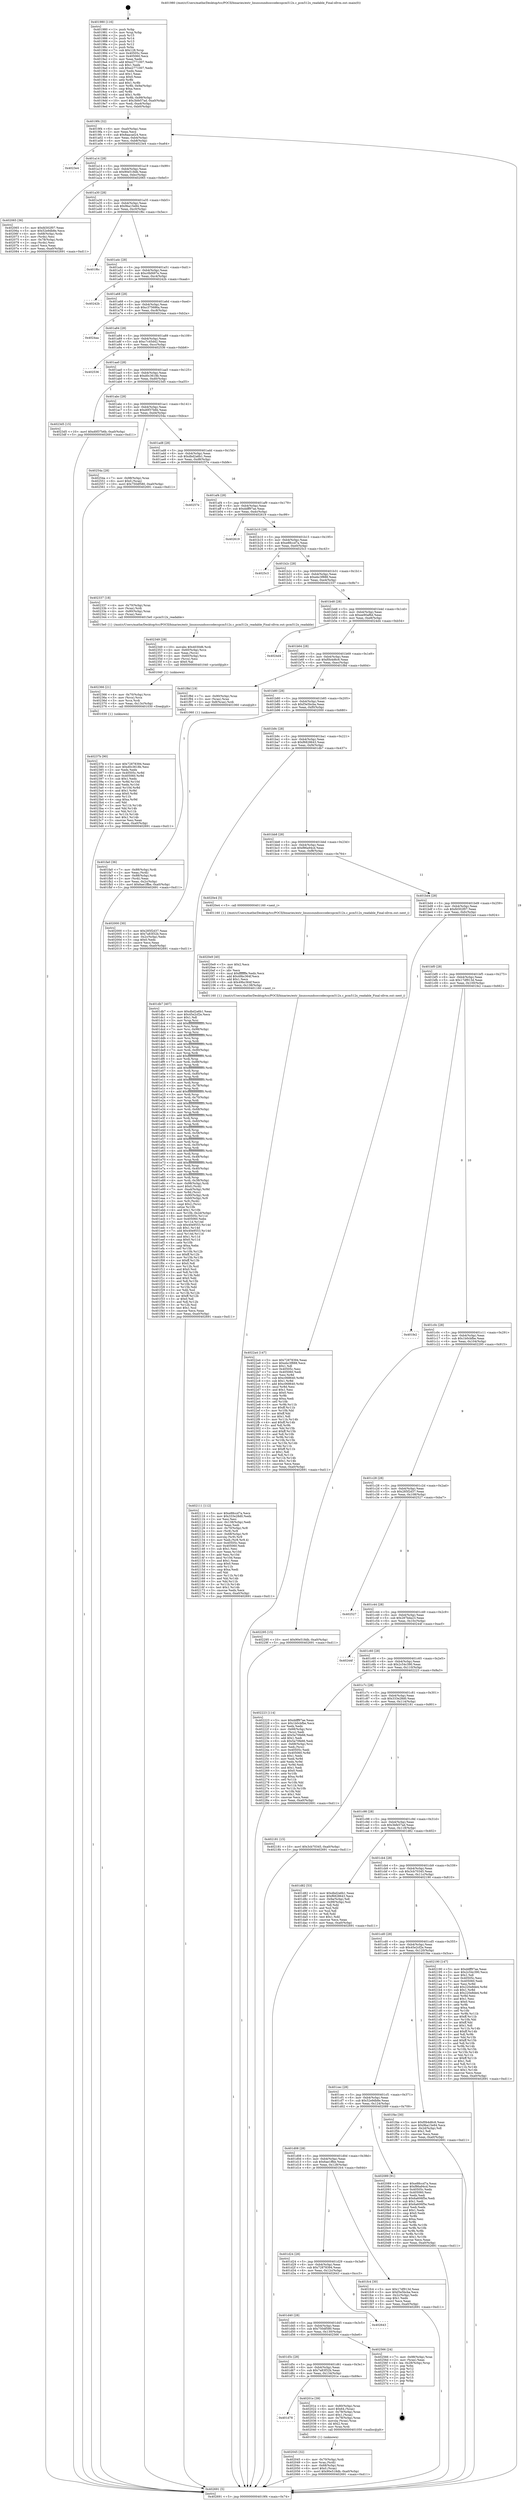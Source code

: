digraph "0x401980" {
  label = "0x401980 (/mnt/c/Users/mathe/Desktop/tcc/POCII/binaries/extr_linuxsoundsoccodecspcm512x.c_pcm512x_readable_Final-ollvm.out::main(0))"
  labelloc = "t"
  node[shape=record]

  Entry [label="",width=0.3,height=0.3,shape=circle,fillcolor=black,style=filled]
  "0x4019f4" [label="{
     0x4019f4 [32]\l
     | [instrs]\l
     &nbsp;&nbsp;0x4019f4 \<+6\>: mov -0xa0(%rbp),%eax\l
     &nbsp;&nbsp;0x4019fa \<+2\>: mov %eax,%ecx\l
     &nbsp;&nbsp;0x4019fc \<+6\>: sub $0x8aacad24,%ecx\l
     &nbsp;&nbsp;0x401a02 \<+6\>: mov %eax,-0xb4(%rbp)\l
     &nbsp;&nbsp;0x401a08 \<+6\>: mov %ecx,-0xb8(%rbp)\l
     &nbsp;&nbsp;0x401a0e \<+6\>: je 00000000004023e4 \<main+0xa64\>\l
  }"]
  "0x4023e4" [label="{
     0x4023e4\l
  }", style=dashed]
  "0x401a14" [label="{
     0x401a14 [28]\l
     | [instrs]\l
     &nbsp;&nbsp;0x401a14 \<+5\>: jmp 0000000000401a19 \<main+0x99\>\l
     &nbsp;&nbsp;0x401a19 \<+6\>: mov -0xb4(%rbp),%eax\l
     &nbsp;&nbsp;0x401a1f \<+5\>: sub $0x90e518db,%eax\l
     &nbsp;&nbsp;0x401a24 \<+6\>: mov %eax,-0xbc(%rbp)\l
     &nbsp;&nbsp;0x401a2a \<+6\>: je 0000000000402065 \<main+0x6e5\>\l
  }"]
  Exit [label="",width=0.3,height=0.3,shape=circle,fillcolor=black,style=filled,peripheries=2]
  "0x402065" [label="{
     0x402065 [36]\l
     | [instrs]\l
     &nbsp;&nbsp;0x402065 \<+5\>: mov $0xfd302f07,%eax\l
     &nbsp;&nbsp;0x40206a \<+5\>: mov $0x52e9db8e,%ecx\l
     &nbsp;&nbsp;0x40206f \<+4\>: mov -0x68(%rbp),%rdx\l
     &nbsp;&nbsp;0x402073 \<+2\>: mov (%rdx),%esi\l
     &nbsp;&nbsp;0x402075 \<+4\>: mov -0x78(%rbp),%rdx\l
     &nbsp;&nbsp;0x402079 \<+2\>: cmp (%rdx),%esi\l
     &nbsp;&nbsp;0x40207b \<+3\>: cmovl %ecx,%eax\l
     &nbsp;&nbsp;0x40207e \<+6\>: mov %eax,-0xa0(%rbp)\l
     &nbsp;&nbsp;0x402084 \<+5\>: jmp 0000000000402691 \<main+0xd11\>\l
  }"]
  "0x401a30" [label="{
     0x401a30 [28]\l
     | [instrs]\l
     &nbsp;&nbsp;0x401a30 \<+5\>: jmp 0000000000401a35 \<main+0xb5\>\l
     &nbsp;&nbsp;0x401a35 \<+6\>: mov -0xb4(%rbp),%eax\l
     &nbsp;&nbsp;0x401a3b \<+5\>: sub $0x9ba15e84,%eax\l
     &nbsp;&nbsp;0x401a40 \<+6\>: mov %eax,-0xc0(%rbp)\l
     &nbsp;&nbsp;0x401a46 \<+6\>: je 0000000000401f6c \<main+0x5ec\>\l
  }"]
  "0x40237b" [label="{
     0x40237b [90]\l
     | [instrs]\l
     &nbsp;&nbsp;0x40237b \<+5\>: mov $0x72878394,%eax\l
     &nbsp;&nbsp;0x402380 \<+5\>: mov $0xd0c3618b,%esi\l
     &nbsp;&nbsp;0x402385 \<+2\>: xor %edx,%edx\l
     &nbsp;&nbsp;0x402387 \<+8\>: mov 0x40505c,%r8d\l
     &nbsp;&nbsp;0x40238f \<+8\>: mov 0x405060,%r9d\l
     &nbsp;&nbsp;0x402397 \<+3\>: sub $0x1,%edx\l
     &nbsp;&nbsp;0x40239a \<+3\>: mov %r8d,%r10d\l
     &nbsp;&nbsp;0x40239d \<+3\>: add %edx,%r10d\l
     &nbsp;&nbsp;0x4023a0 \<+4\>: imul %r10d,%r8d\l
     &nbsp;&nbsp;0x4023a4 \<+4\>: and $0x1,%r8d\l
     &nbsp;&nbsp;0x4023a8 \<+4\>: cmp $0x0,%r8d\l
     &nbsp;&nbsp;0x4023ac \<+4\>: sete %r11b\l
     &nbsp;&nbsp;0x4023b0 \<+4\>: cmp $0xa,%r9d\l
     &nbsp;&nbsp;0x4023b4 \<+3\>: setl %bl\l
     &nbsp;&nbsp;0x4023b7 \<+3\>: mov %r11b,%r14b\l
     &nbsp;&nbsp;0x4023ba \<+3\>: and %bl,%r14b\l
     &nbsp;&nbsp;0x4023bd \<+3\>: xor %bl,%r11b\l
     &nbsp;&nbsp;0x4023c0 \<+3\>: or %r11b,%r14b\l
     &nbsp;&nbsp;0x4023c3 \<+4\>: test $0x1,%r14b\l
     &nbsp;&nbsp;0x4023c7 \<+3\>: cmovne %esi,%eax\l
     &nbsp;&nbsp;0x4023ca \<+6\>: mov %eax,-0xa0(%rbp)\l
     &nbsp;&nbsp;0x4023d0 \<+5\>: jmp 0000000000402691 \<main+0xd11\>\l
  }"]
  "0x401f6c" [label="{
     0x401f6c\l
  }", style=dashed]
  "0x401a4c" [label="{
     0x401a4c [28]\l
     | [instrs]\l
     &nbsp;&nbsp;0x401a4c \<+5\>: jmp 0000000000401a51 \<main+0xd1\>\l
     &nbsp;&nbsp;0x401a51 \<+6\>: mov -0xb4(%rbp),%eax\l
     &nbsp;&nbsp;0x401a57 \<+5\>: sub $0xc0bf497e,%eax\l
     &nbsp;&nbsp;0x401a5c \<+6\>: mov %eax,-0xc4(%rbp)\l
     &nbsp;&nbsp;0x401a62 \<+6\>: je 000000000040242b \<main+0xaab\>\l
  }"]
  "0x402366" [label="{
     0x402366 [21]\l
     | [instrs]\l
     &nbsp;&nbsp;0x402366 \<+4\>: mov -0x70(%rbp),%rcx\l
     &nbsp;&nbsp;0x40236a \<+3\>: mov (%rcx),%rcx\l
     &nbsp;&nbsp;0x40236d \<+3\>: mov %rcx,%rdi\l
     &nbsp;&nbsp;0x402370 \<+6\>: mov %eax,-0x13c(%rbp)\l
     &nbsp;&nbsp;0x402376 \<+5\>: call 0000000000401030 \<free@plt\>\l
     | [calls]\l
     &nbsp;&nbsp;0x401030 \{1\} (unknown)\l
  }"]
  "0x40242b" [label="{
     0x40242b\l
  }", style=dashed]
  "0x401a68" [label="{
     0x401a68 [28]\l
     | [instrs]\l
     &nbsp;&nbsp;0x401a68 \<+5\>: jmp 0000000000401a6d \<main+0xed\>\l
     &nbsp;&nbsp;0x401a6d \<+6\>: mov -0xb4(%rbp),%eax\l
     &nbsp;&nbsp;0x401a73 \<+5\>: sub $0xc375686a,%eax\l
     &nbsp;&nbsp;0x401a78 \<+6\>: mov %eax,-0xc8(%rbp)\l
     &nbsp;&nbsp;0x401a7e \<+6\>: je 00000000004024aa \<main+0xb2a\>\l
  }"]
  "0x402349" [label="{
     0x402349 [29]\l
     | [instrs]\l
     &nbsp;&nbsp;0x402349 \<+10\>: movabs $0x4030d6,%rdi\l
     &nbsp;&nbsp;0x402353 \<+4\>: mov -0x60(%rbp),%rcx\l
     &nbsp;&nbsp;0x402357 \<+2\>: mov %eax,(%rcx)\l
     &nbsp;&nbsp;0x402359 \<+4\>: mov -0x60(%rbp),%rcx\l
     &nbsp;&nbsp;0x40235d \<+2\>: mov (%rcx),%esi\l
     &nbsp;&nbsp;0x40235f \<+2\>: mov $0x0,%al\l
     &nbsp;&nbsp;0x402361 \<+5\>: call 0000000000401040 \<printf@plt\>\l
     | [calls]\l
     &nbsp;&nbsp;0x401040 \{1\} (unknown)\l
  }"]
  "0x4024aa" [label="{
     0x4024aa\l
  }", style=dashed]
  "0x401a84" [label="{
     0x401a84 [28]\l
     | [instrs]\l
     &nbsp;&nbsp;0x401a84 \<+5\>: jmp 0000000000401a89 \<main+0x109\>\l
     &nbsp;&nbsp;0x401a89 \<+6\>: mov -0xb4(%rbp),%eax\l
     &nbsp;&nbsp;0x401a8f \<+5\>: sub $0xc7c45d42,%eax\l
     &nbsp;&nbsp;0x401a94 \<+6\>: mov %eax,-0xcc(%rbp)\l
     &nbsp;&nbsp;0x401a9a \<+6\>: je 0000000000402536 \<main+0xbb6\>\l
  }"]
  "0x402111" [label="{
     0x402111 [112]\l
     | [instrs]\l
     &nbsp;&nbsp;0x402111 \<+5\>: mov $0xe88ccd7a,%ecx\l
     &nbsp;&nbsp;0x402116 \<+5\>: mov $0x333e28d0,%edx\l
     &nbsp;&nbsp;0x40211b \<+2\>: xor %esi,%esi\l
     &nbsp;&nbsp;0x40211d \<+6\>: mov -0x138(%rbp),%edi\l
     &nbsp;&nbsp;0x402123 \<+3\>: imul %eax,%edi\l
     &nbsp;&nbsp;0x402126 \<+4\>: mov -0x70(%rbp),%r8\l
     &nbsp;&nbsp;0x40212a \<+3\>: mov (%r8),%r8\l
     &nbsp;&nbsp;0x40212d \<+4\>: mov -0x68(%rbp),%r9\l
     &nbsp;&nbsp;0x402131 \<+3\>: movslq (%r9),%r9\l
     &nbsp;&nbsp;0x402134 \<+4\>: mov %edi,(%r8,%r9,4)\l
     &nbsp;&nbsp;0x402138 \<+7\>: mov 0x40505c,%eax\l
     &nbsp;&nbsp;0x40213f \<+7\>: mov 0x405060,%edi\l
     &nbsp;&nbsp;0x402146 \<+3\>: sub $0x1,%esi\l
     &nbsp;&nbsp;0x402149 \<+3\>: mov %eax,%r10d\l
     &nbsp;&nbsp;0x40214c \<+3\>: add %esi,%r10d\l
     &nbsp;&nbsp;0x40214f \<+4\>: imul %r10d,%eax\l
     &nbsp;&nbsp;0x402153 \<+3\>: and $0x1,%eax\l
     &nbsp;&nbsp;0x402156 \<+3\>: cmp $0x0,%eax\l
     &nbsp;&nbsp;0x402159 \<+4\>: sete %r11b\l
     &nbsp;&nbsp;0x40215d \<+3\>: cmp $0xa,%edi\l
     &nbsp;&nbsp;0x402160 \<+3\>: setl %bl\l
     &nbsp;&nbsp;0x402163 \<+3\>: mov %r11b,%r14b\l
     &nbsp;&nbsp;0x402166 \<+3\>: and %bl,%r14b\l
     &nbsp;&nbsp;0x402169 \<+3\>: xor %bl,%r11b\l
     &nbsp;&nbsp;0x40216c \<+3\>: or %r11b,%r14b\l
     &nbsp;&nbsp;0x40216f \<+4\>: test $0x1,%r14b\l
     &nbsp;&nbsp;0x402173 \<+3\>: cmovne %edx,%ecx\l
     &nbsp;&nbsp;0x402176 \<+6\>: mov %ecx,-0xa0(%rbp)\l
     &nbsp;&nbsp;0x40217c \<+5\>: jmp 0000000000402691 \<main+0xd11\>\l
  }"]
  "0x402536" [label="{
     0x402536\l
  }", style=dashed]
  "0x401aa0" [label="{
     0x401aa0 [28]\l
     | [instrs]\l
     &nbsp;&nbsp;0x401aa0 \<+5\>: jmp 0000000000401aa5 \<main+0x125\>\l
     &nbsp;&nbsp;0x401aa5 \<+6\>: mov -0xb4(%rbp),%eax\l
     &nbsp;&nbsp;0x401aab \<+5\>: sub $0xd0c3618b,%eax\l
     &nbsp;&nbsp;0x401ab0 \<+6\>: mov %eax,-0xd0(%rbp)\l
     &nbsp;&nbsp;0x401ab6 \<+6\>: je 00000000004023d5 \<main+0xa55\>\l
  }"]
  "0x4020e9" [label="{
     0x4020e9 [40]\l
     | [instrs]\l
     &nbsp;&nbsp;0x4020e9 \<+5\>: mov $0x2,%ecx\l
     &nbsp;&nbsp;0x4020ee \<+1\>: cltd\l
     &nbsp;&nbsp;0x4020ef \<+2\>: idiv %ecx\l
     &nbsp;&nbsp;0x4020f1 \<+6\>: imul $0xfffffffe,%edx,%ecx\l
     &nbsp;&nbsp;0x4020f7 \<+6\>: add $0x49bc364f,%ecx\l
     &nbsp;&nbsp;0x4020fd \<+3\>: add $0x1,%ecx\l
     &nbsp;&nbsp;0x402100 \<+6\>: sub $0x49bc364f,%ecx\l
     &nbsp;&nbsp;0x402106 \<+6\>: mov %ecx,-0x138(%rbp)\l
     &nbsp;&nbsp;0x40210c \<+5\>: call 0000000000401160 \<next_i\>\l
     | [calls]\l
     &nbsp;&nbsp;0x401160 \{1\} (/mnt/c/Users/mathe/Desktop/tcc/POCII/binaries/extr_linuxsoundsoccodecspcm512x.c_pcm512x_readable_Final-ollvm.out::next_i)\l
  }"]
  "0x4023d5" [label="{
     0x4023d5 [15]\l
     | [instrs]\l
     &nbsp;&nbsp;0x4023d5 \<+10\>: movl $0xd0f37b6b,-0xa0(%rbp)\l
     &nbsp;&nbsp;0x4023df \<+5\>: jmp 0000000000402691 \<main+0xd11\>\l
  }"]
  "0x401abc" [label="{
     0x401abc [28]\l
     | [instrs]\l
     &nbsp;&nbsp;0x401abc \<+5\>: jmp 0000000000401ac1 \<main+0x141\>\l
     &nbsp;&nbsp;0x401ac1 \<+6\>: mov -0xb4(%rbp),%eax\l
     &nbsp;&nbsp;0x401ac7 \<+5\>: sub $0xd0f37b6b,%eax\l
     &nbsp;&nbsp;0x401acc \<+6\>: mov %eax,-0xd4(%rbp)\l
     &nbsp;&nbsp;0x401ad2 \<+6\>: je 000000000040254a \<main+0xbca\>\l
  }"]
  "0x402045" [label="{
     0x402045 [32]\l
     | [instrs]\l
     &nbsp;&nbsp;0x402045 \<+4\>: mov -0x70(%rbp),%rdi\l
     &nbsp;&nbsp;0x402049 \<+3\>: mov %rax,(%rdi)\l
     &nbsp;&nbsp;0x40204c \<+4\>: mov -0x68(%rbp),%rax\l
     &nbsp;&nbsp;0x402050 \<+6\>: movl $0x0,(%rax)\l
     &nbsp;&nbsp;0x402056 \<+10\>: movl $0x90e518db,-0xa0(%rbp)\l
     &nbsp;&nbsp;0x402060 \<+5\>: jmp 0000000000402691 \<main+0xd11\>\l
  }"]
  "0x40254a" [label="{
     0x40254a [28]\l
     | [instrs]\l
     &nbsp;&nbsp;0x40254a \<+7\>: mov -0x98(%rbp),%rax\l
     &nbsp;&nbsp;0x402551 \<+6\>: movl $0x0,(%rax)\l
     &nbsp;&nbsp;0x402557 \<+10\>: movl $0x750df580,-0xa0(%rbp)\l
     &nbsp;&nbsp;0x402561 \<+5\>: jmp 0000000000402691 \<main+0xd11\>\l
  }"]
  "0x401ad8" [label="{
     0x401ad8 [28]\l
     | [instrs]\l
     &nbsp;&nbsp;0x401ad8 \<+5\>: jmp 0000000000401add \<main+0x15d\>\l
     &nbsp;&nbsp;0x401add \<+6\>: mov -0xb4(%rbp),%eax\l
     &nbsp;&nbsp;0x401ae3 \<+5\>: sub $0xdbd2a6b1,%eax\l
     &nbsp;&nbsp;0x401ae8 \<+6\>: mov %eax,-0xd8(%rbp)\l
     &nbsp;&nbsp;0x401aee \<+6\>: je 000000000040257e \<main+0xbfe\>\l
  }"]
  "0x401d78" [label="{
     0x401d78\l
  }", style=dashed]
  "0x40257e" [label="{
     0x40257e\l
  }", style=dashed]
  "0x401af4" [label="{
     0x401af4 [28]\l
     | [instrs]\l
     &nbsp;&nbsp;0x401af4 \<+5\>: jmp 0000000000401af9 \<main+0x179\>\l
     &nbsp;&nbsp;0x401af9 \<+6\>: mov -0xb4(%rbp),%eax\l
     &nbsp;&nbsp;0x401aff \<+5\>: sub $0xddff97ae,%eax\l
     &nbsp;&nbsp;0x401b04 \<+6\>: mov %eax,-0xdc(%rbp)\l
     &nbsp;&nbsp;0x401b0a \<+6\>: je 0000000000402619 \<main+0xc99\>\l
  }"]
  "0x40201e" [label="{
     0x40201e [39]\l
     | [instrs]\l
     &nbsp;&nbsp;0x40201e \<+4\>: mov -0x80(%rbp),%rax\l
     &nbsp;&nbsp;0x402022 \<+6\>: movl $0x64,(%rax)\l
     &nbsp;&nbsp;0x402028 \<+4\>: mov -0x78(%rbp),%rax\l
     &nbsp;&nbsp;0x40202c \<+6\>: movl $0x1,(%rax)\l
     &nbsp;&nbsp;0x402032 \<+4\>: mov -0x78(%rbp),%rax\l
     &nbsp;&nbsp;0x402036 \<+3\>: movslq (%rax),%rax\l
     &nbsp;&nbsp;0x402039 \<+4\>: shl $0x2,%rax\l
     &nbsp;&nbsp;0x40203d \<+3\>: mov %rax,%rdi\l
     &nbsp;&nbsp;0x402040 \<+5\>: call 0000000000401050 \<malloc@plt\>\l
     | [calls]\l
     &nbsp;&nbsp;0x401050 \{1\} (unknown)\l
  }"]
  "0x402619" [label="{
     0x402619\l
  }", style=dashed]
  "0x401b10" [label="{
     0x401b10 [28]\l
     | [instrs]\l
     &nbsp;&nbsp;0x401b10 \<+5\>: jmp 0000000000401b15 \<main+0x195\>\l
     &nbsp;&nbsp;0x401b15 \<+6\>: mov -0xb4(%rbp),%eax\l
     &nbsp;&nbsp;0x401b1b \<+5\>: sub $0xe88ccd7a,%eax\l
     &nbsp;&nbsp;0x401b20 \<+6\>: mov %eax,-0xe0(%rbp)\l
     &nbsp;&nbsp;0x401b26 \<+6\>: je 00000000004025c3 \<main+0xc43\>\l
  }"]
  "0x401d5c" [label="{
     0x401d5c [28]\l
     | [instrs]\l
     &nbsp;&nbsp;0x401d5c \<+5\>: jmp 0000000000401d61 \<main+0x3e1\>\l
     &nbsp;&nbsp;0x401d61 \<+6\>: mov -0xb4(%rbp),%eax\l
     &nbsp;&nbsp;0x401d67 \<+5\>: sub $0x7a83f32b,%eax\l
     &nbsp;&nbsp;0x401d6c \<+6\>: mov %eax,-0x134(%rbp)\l
     &nbsp;&nbsp;0x401d72 \<+6\>: je 000000000040201e \<main+0x69e\>\l
  }"]
  "0x4025c3" [label="{
     0x4025c3\l
  }", style=dashed]
  "0x401b2c" [label="{
     0x401b2c [28]\l
     | [instrs]\l
     &nbsp;&nbsp;0x401b2c \<+5\>: jmp 0000000000401b31 \<main+0x1b1\>\l
     &nbsp;&nbsp;0x401b31 \<+6\>: mov -0xb4(%rbp),%eax\l
     &nbsp;&nbsp;0x401b37 \<+5\>: sub $0xebc3f888,%eax\l
     &nbsp;&nbsp;0x401b3c \<+6\>: mov %eax,-0xe4(%rbp)\l
     &nbsp;&nbsp;0x401b42 \<+6\>: je 0000000000402337 \<main+0x9b7\>\l
  }"]
  "0x402566" [label="{
     0x402566 [24]\l
     | [instrs]\l
     &nbsp;&nbsp;0x402566 \<+7\>: mov -0x98(%rbp),%rax\l
     &nbsp;&nbsp;0x40256d \<+2\>: mov (%rax),%eax\l
     &nbsp;&nbsp;0x40256f \<+4\>: lea -0x28(%rbp),%rsp\l
     &nbsp;&nbsp;0x402573 \<+1\>: pop %rbx\l
     &nbsp;&nbsp;0x402574 \<+2\>: pop %r12\l
     &nbsp;&nbsp;0x402576 \<+2\>: pop %r13\l
     &nbsp;&nbsp;0x402578 \<+2\>: pop %r14\l
     &nbsp;&nbsp;0x40257a \<+2\>: pop %r15\l
     &nbsp;&nbsp;0x40257c \<+1\>: pop %rbp\l
     &nbsp;&nbsp;0x40257d \<+1\>: ret\l
  }"]
  "0x402337" [label="{
     0x402337 [18]\l
     | [instrs]\l
     &nbsp;&nbsp;0x402337 \<+4\>: mov -0x70(%rbp),%rax\l
     &nbsp;&nbsp;0x40233b \<+3\>: mov (%rax),%rdi\l
     &nbsp;&nbsp;0x40233e \<+4\>: mov -0x80(%rbp),%rax\l
     &nbsp;&nbsp;0x402342 \<+2\>: mov (%rax),%esi\l
     &nbsp;&nbsp;0x402344 \<+5\>: call 00000000004015e0 \<pcm512x_readable\>\l
     | [calls]\l
     &nbsp;&nbsp;0x4015e0 \{1\} (/mnt/c/Users/mathe/Desktop/tcc/POCII/binaries/extr_linuxsoundsoccodecspcm512x.c_pcm512x_readable_Final-ollvm.out::pcm512x_readable)\l
  }"]
  "0x401b48" [label="{
     0x401b48 [28]\l
     | [instrs]\l
     &nbsp;&nbsp;0x401b48 \<+5\>: jmp 0000000000401b4d \<main+0x1cd\>\l
     &nbsp;&nbsp;0x401b4d \<+6\>: mov -0xb4(%rbp),%eax\l
     &nbsp;&nbsp;0x401b53 \<+5\>: sub $0xee90af6d,%eax\l
     &nbsp;&nbsp;0x401b58 \<+6\>: mov %eax,-0xe8(%rbp)\l
     &nbsp;&nbsp;0x401b5e \<+6\>: je 00000000004024d4 \<main+0xb54\>\l
  }"]
  "0x401d40" [label="{
     0x401d40 [28]\l
     | [instrs]\l
     &nbsp;&nbsp;0x401d40 \<+5\>: jmp 0000000000401d45 \<main+0x3c5\>\l
     &nbsp;&nbsp;0x401d45 \<+6\>: mov -0xb4(%rbp),%eax\l
     &nbsp;&nbsp;0x401d4b \<+5\>: sub $0x750df580,%eax\l
     &nbsp;&nbsp;0x401d50 \<+6\>: mov %eax,-0x130(%rbp)\l
     &nbsp;&nbsp;0x401d56 \<+6\>: je 0000000000402566 \<main+0xbe6\>\l
  }"]
  "0x4024d4" [label="{
     0x4024d4\l
  }", style=dashed]
  "0x401b64" [label="{
     0x401b64 [28]\l
     | [instrs]\l
     &nbsp;&nbsp;0x401b64 \<+5\>: jmp 0000000000401b69 \<main+0x1e9\>\l
     &nbsp;&nbsp;0x401b69 \<+6\>: mov -0xb4(%rbp),%eax\l
     &nbsp;&nbsp;0x401b6f \<+5\>: sub $0xf0b4d6c6,%eax\l
     &nbsp;&nbsp;0x401b74 \<+6\>: mov %eax,-0xec(%rbp)\l
     &nbsp;&nbsp;0x401b7a \<+6\>: je 0000000000401f8d \<main+0x60d\>\l
  }"]
  "0x402643" [label="{
     0x402643\l
  }", style=dashed]
  "0x401f8d" [label="{
     0x401f8d [19]\l
     | [instrs]\l
     &nbsp;&nbsp;0x401f8d \<+7\>: mov -0x90(%rbp),%rax\l
     &nbsp;&nbsp;0x401f94 \<+3\>: mov (%rax),%rax\l
     &nbsp;&nbsp;0x401f97 \<+4\>: mov 0x8(%rax),%rdi\l
     &nbsp;&nbsp;0x401f9b \<+5\>: call 0000000000401060 \<atoi@plt\>\l
     | [calls]\l
     &nbsp;&nbsp;0x401060 \{1\} (unknown)\l
  }"]
  "0x401b80" [label="{
     0x401b80 [28]\l
     | [instrs]\l
     &nbsp;&nbsp;0x401b80 \<+5\>: jmp 0000000000401b85 \<main+0x205\>\l
     &nbsp;&nbsp;0x401b85 \<+6\>: mov -0xb4(%rbp),%eax\l
     &nbsp;&nbsp;0x401b8b \<+5\>: sub $0xf3e5bcba,%eax\l
     &nbsp;&nbsp;0x401b90 \<+6\>: mov %eax,-0xf0(%rbp)\l
     &nbsp;&nbsp;0x401b96 \<+6\>: je 0000000000402000 \<main+0x680\>\l
  }"]
  "0x401d24" [label="{
     0x401d24 [28]\l
     | [instrs]\l
     &nbsp;&nbsp;0x401d24 \<+5\>: jmp 0000000000401d29 \<main+0x3a9\>\l
     &nbsp;&nbsp;0x401d29 \<+6\>: mov -0xb4(%rbp),%eax\l
     &nbsp;&nbsp;0x401d2f \<+5\>: sub $0x72878394,%eax\l
     &nbsp;&nbsp;0x401d34 \<+6\>: mov %eax,-0x12c(%rbp)\l
     &nbsp;&nbsp;0x401d3a \<+6\>: je 0000000000402643 \<main+0xcc3\>\l
  }"]
  "0x402000" [label="{
     0x402000 [30]\l
     | [instrs]\l
     &nbsp;&nbsp;0x402000 \<+5\>: mov $0x285f2d37,%eax\l
     &nbsp;&nbsp;0x402005 \<+5\>: mov $0x7a83f32b,%ecx\l
     &nbsp;&nbsp;0x40200a \<+3\>: mov -0x2c(%rbp),%edx\l
     &nbsp;&nbsp;0x40200d \<+3\>: cmp $0x0,%edx\l
     &nbsp;&nbsp;0x402010 \<+3\>: cmove %ecx,%eax\l
     &nbsp;&nbsp;0x402013 \<+6\>: mov %eax,-0xa0(%rbp)\l
     &nbsp;&nbsp;0x402019 \<+5\>: jmp 0000000000402691 \<main+0xd11\>\l
  }"]
  "0x401b9c" [label="{
     0x401b9c [28]\l
     | [instrs]\l
     &nbsp;&nbsp;0x401b9c \<+5\>: jmp 0000000000401ba1 \<main+0x221\>\l
     &nbsp;&nbsp;0x401ba1 \<+6\>: mov -0xb4(%rbp),%eax\l
     &nbsp;&nbsp;0x401ba7 \<+5\>: sub $0xf6828643,%eax\l
     &nbsp;&nbsp;0x401bac \<+6\>: mov %eax,-0xf4(%rbp)\l
     &nbsp;&nbsp;0x401bb2 \<+6\>: je 0000000000401db7 \<main+0x437\>\l
  }"]
  "0x401fc4" [label="{
     0x401fc4 [30]\l
     | [instrs]\l
     &nbsp;&nbsp;0x401fc4 \<+5\>: mov $0x17df913d,%eax\l
     &nbsp;&nbsp;0x401fc9 \<+5\>: mov $0xf3e5bcba,%ecx\l
     &nbsp;&nbsp;0x401fce \<+3\>: mov -0x2c(%rbp),%edx\l
     &nbsp;&nbsp;0x401fd1 \<+3\>: cmp $0x1,%edx\l
     &nbsp;&nbsp;0x401fd4 \<+3\>: cmovl %ecx,%eax\l
     &nbsp;&nbsp;0x401fd7 \<+6\>: mov %eax,-0xa0(%rbp)\l
     &nbsp;&nbsp;0x401fdd \<+5\>: jmp 0000000000402691 \<main+0xd11\>\l
  }"]
  "0x401db7" [label="{
     0x401db7 [407]\l
     | [instrs]\l
     &nbsp;&nbsp;0x401db7 \<+5\>: mov $0xdbd2a6b1,%eax\l
     &nbsp;&nbsp;0x401dbc \<+5\>: mov $0x45e2cf2e,%ecx\l
     &nbsp;&nbsp;0x401dc1 \<+2\>: mov $0x1,%dl\l
     &nbsp;&nbsp;0x401dc3 \<+3\>: mov %rsp,%rsi\l
     &nbsp;&nbsp;0x401dc6 \<+4\>: add $0xfffffffffffffff0,%rsi\l
     &nbsp;&nbsp;0x401dca \<+3\>: mov %rsi,%rsp\l
     &nbsp;&nbsp;0x401dcd \<+7\>: mov %rsi,-0x98(%rbp)\l
     &nbsp;&nbsp;0x401dd4 \<+3\>: mov %rsp,%rsi\l
     &nbsp;&nbsp;0x401dd7 \<+4\>: add $0xfffffffffffffff0,%rsi\l
     &nbsp;&nbsp;0x401ddb \<+3\>: mov %rsi,%rsp\l
     &nbsp;&nbsp;0x401dde \<+3\>: mov %rsp,%rdi\l
     &nbsp;&nbsp;0x401de1 \<+4\>: add $0xfffffffffffffff0,%rdi\l
     &nbsp;&nbsp;0x401de5 \<+3\>: mov %rdi,%rsp\l
     &nbsp;&nbsp;0x401de8 \<+7\>: mov %rdi,-0x90(%rbp)\l
     &nbsp;&nbsp;0x401def \<+3\>: mov %rsp,%rdi\l
     &nbsp;&nbsp;0x401df2 \<+4\>: add $0xfffffffffffffff0,%rdi\l
     &nbsp;&nbsp;0x401df6 \<+3\>: mov %rdi,%rsp\l
     &nbsp;&nbsp;0x401df9 \<+7\>: mov %rdi,-0x88(%rbp)\l
     &nbsp;&nbsp;0x401e00 \<+3\>: mov %rsp,%rdi\l
     &nbsp;&nbsp;0x401e03 \<+4\>: add $0xfffffffffffffff0,%rdi\l
     &nbsp;&nbsp;0x401e07 \<+3\>: mov %rdi,%rsp\l
     &nbsp;&nbsp;0x401e0a \<+4\>: mov %rdi,-0x80(%rbp)\l
     &nbsp;&nbsp;0x401e0e \<+3\>: mov %rsp,%rdi\l
     &nbsp;&nbsp;0x401e11 \<+4\>: add $0xfffffffffffffff0,%rdi\l
     &nbsp;&nbsp;0x401e15 \<+3\>: mov %rdi,%rsp\l
     &nbsp;&nbsp;0x401e18 \<+4\>: mov %rdi,-0x78(%rbp)\l
     &nbsp;&nbsp;0x401e1c \<+3\>: mov %rsp,%rdi\l
     &nbsp;&nbsp;0x401e1f \<+4\>: add $0xfffffffffffffff0,%rdi\l
     &nbsp;&nbsp;0x401e23 \<+3\>: mov %rdi,%rsp\l
     &nbsp;&nbsp;0x401e26 \<+4\>: mov %rdi,-0x70(%rbp)\l
     &nbsp;&nbsp;0x401e2a \<+3\>: mov %rsp,%rdi\l
     &nbsp;&nbsp;0x401e2d \<+4\>: add $0xfffffffffffffff0,%rdi\l
     &nbsp;&nbsp;0x401e31 \<+3\>: mov %rdi,%rsp\l
     &nbsp;&nbsp;0x401e34 \<+4\>: mov %rdi,-0x68(%rbp)\l
     &nbsp;&nbsp;0x401e38 \<+3\>: mov %rsp,%rdi\l
     &nbsp;&nbsp;0x401e3b \<+4\>: add $0xfffffffffffffff0,%rdi\l
     &nbsp;&nbsp;0x401e3f \<+3\>: mov %rdi,%rsp\l
     &nbsp;&nbsp;0x401e42 \<+4\>: mov %rdi,-0x60(%rbp)\l
     &nbsp;&nbsp;0x401e46 \<+3\>: mov %rsp,%rdi\l
     &nbsp;&nbsp;0x401e49 \<+4\>: add $0xfffffffffffffff0,%rdi\l
     &nbsp;&nbsp;0x401e4d \<+3\>: mov %rdi,%rsp\l
     &nbsp;&nbsp;0x401e50 \<+4\>: mov %rdi,-0x58(%rbp)\l
     &nbsp;&nbsp;0x401e54 \<+3\>: mov %rsp,%rdi\l
     &nbsp;&nbsp;0x401e57 \<+4\>: add $0xfffffffffffffff0,%rdi\l
     &nbsp;&nbsp;0x401e5b \<+3\>: mov %rdi,%rsp\l
     &nbsp;&nbsp;0x401e5e \<+4\>: mov %rdi,-0x50(%rbp)\l
     &nbsp;&nbsp;0x401e62 \<+3\>: mov %rsp,%rdi\l
     &nbsp;&nbsp;0x401e65 \<+4\>: add $0xfffffffffffffff0,%rdi\l
     &nbsp;&nbsp;0x401e69 \<+3\>: mov %rdi,%rsp\l
     &nbsp;&nbsp;0x401e6c \<+4\>: mov %rdi,-0x48(%rbp)\l
     &nbsp;&nbsp;0x401e70 \<+3\>: mov %rsp,%rdi\l
     &nbsp;&nbsp;0x401e73 \<+4\>: add $0xfffffffffffffff0,%rdi\l
     &nbsp;&nbsp;0x401e77 \<+3\>: mov %rdi,%rsp\l
     &nbsp;&nbsp;0x401e7a \<+4\>: mov %rdi,-0x40(%rbp)\l
     &nbsp;&nbsp;0x401e7e \<+3\>: mov %rsp,%rdi\l
     &nbsp;&nbsp;0x401e81 \<+4\>: add $0xfffffffffffffff0,%rdi\l
     &nbsp;&nbsp;0x401e85 \<+3\>: mov %rdi,%rsp\l
     &nbsp;&nbsp;0x401e88 \<+4\>: mov %rdi,-0x38(%rbp)\l
     &nbsp;&nbsp;0x401e8c \<+7\>: mov -0x98(%rbp),%rdi\l
     &nbsp;&nbsp;0x401e93 \<+6\>: movl $0x0,(%rdi)\l
     &nbsp;&nbsp;0x401e99 \<+7\>: mov -0xa4(%rbp),%r8d\l
     &nbsp;&nbsp;0x401ea0 \<+3\>: mov %r8d,(%rsi)\l
     &nbsp;&nbsp;0x401ea3 \<+7\>: mov -0x90(%rbp),%rdi\l
     &nbsp;&nbsp;0x401eaa \<+7\>: mov -0xb0(%rbp),%r9\l
     &nbsp;&nbsp;0x401eb1 \<+3\>: mov %r9,(%rdi)\l
     &nbsp;&nbsp;0x401eb4 \<+3\>: cmpl $0x2,(%rsi)\l
     &nbsp;&nbsp;0x401eb7 \<+4\>: setne %r10b\l
     &nbsp;&nbsp;0x401ebb \<+4\>: and $0x1,%r10b\l
     &nbsp;&nbsp;0x401ebf \<+4\>: mov %r10b,-0x2d(%rbp)\l
     &nbsp;&nbsp;0x401ec3 \<+8\>: mov 0x40505c,%r11d\l
     &nbsp;&nbsp;0x401ecb \<+7\>: mov 0x405060,%ebx\l
     &nbsp;&nbsp;0x401ed2 \<+3\>: mov %r11d,%r14d\l
     &nbsp;&nbsp;0x401ed5 \<+7\>: sub $0x40e9553,%r14d\l
     &nbsp;&nbsp;0x401edc \<+4\>: sub $0x1,%r14d\l
     &nbsp;&nbsp;0x401ee0 \<+7\>: add $0x40e9553,%r14d\l
     &nbsp;&nbsp;0x401ee7 \<+4\>: imul %r14d,%r11d\l
     &nbsp;&nbsp;0x401eeb \<+4\>: and $0x1,%r11d\l
     &nbsp;&nbsp;0x401eef \<+4\>: cmp $0x0,%r11d\l
     &nbsp;&nbsp;0x401ef3 \<+4\>: sete %r10b\l
     &nbsp;&nbsp;0x401ef7 \<+3\>: cmp $0xa,%ebx\l
     &nbsp;&nbsp;0x401efa \<+4\>: setl %r15b\l
     &nbsp;&nbsp;0x401efe \<+3\>: mov %r10b,%r12b\l
     &nbsp;&nbsp;0x401f01 \<+4\>: xor $0xff,%r12b\l
     &nbsp;&nbsp;0x401f05 \<+3\>: mov %r15b,%r13b\l
     &nbsp;&nbsp;0x401f08 \<+4\>: xor $0xff,%r13b\l
     &nbsp;&nbsp;0x401f0c \<+3\>: xor $0x0,%dl\l
     &nbsp;&nbsp;0x401f0f \<+3\>: mov %r12b,%sil\l
     &nbsp;&nbsp;0x401f12 \<+4\>: and $0x0,%sil\l
     &nbsp;&nbsp;0x401f16 \<+3\>: and %dl,%r10b\l
     &nbsp;&nbsp;0x401f19 \<+3\>: mov %r13b,%dil\l
     &nbsp;&nbsp;0x401f1c \<+4\>: and $0x0,%dil\l
     &nbsp;&nbsp;0x401f20 \<+3\>: and %dl,%r15b\l
     &nbsp;&nbsp;0x401f23 \<+3\>: or %r10b,%sil\l
     &nbsp;&nbsp;0x401f26 \<+3\>: or %r15b,%dil\l
     &nbsp;&nbsp;0x401f29 \<+3\>: xor %dil,%sil\l
     &nbsp;&nbsp;0x401f2c \<+3\>: or %r13b,%r12b\l
     &nbsp;&nbsp;0x401f2f \<+4\>: xor $0xff,%r12b\l
     &nbsp;&nbsp;0x401f33 \<+3\>: or $0x0,%dl\l
     &nbsp;&nbsp;0x401f36 \<+3\>: and %dl,%r12b\l
     &nbsp;&nbsp;0x401f39 \<+3\>: or %r12b,%sil\l
     &nbsp;&nbsp;0x401f3c \<+4\>: test $0x1,%sil\l
     &nbsp;&nbsp;0x401f40 \<+3\>: cmovne %ecx,%eax\l
     &nbsp;&nbsp;0x401f43 \<+6\>: mov %eax,-0xa0(%rbp)\l
     &nbsp;&nbsp;0x401f49 \<+5\>: jmp 0000000000402691 \<main+0xd11\>\l
  }"]
  "0x401bb8" [label="{
     0x401bb8 [28]\l
     | [instrs]\l
     &nbsp;&nbsp;0x401bb8 \<+5\>: jmp 0000000000401bbd \<main+0x23d\>\l
     &nbsp;&nbsp;0x401bbd \<+6\>: mov -0xb4(%rbp),%eax\l
     &nbsp;&nbsp;0x401bc3 \<+5\>: sub $0xf86a94cd,%eax\l
     &nbsp;&nbsp;0x401bc8 \<+6\>: mov %eax,-0xf8(%rbp)\l
     &nbsp;&nbsp;0x401bce \<+6\>: je 00000000004020e4 \<main+0x764\>\l
  }"]
  "0x401d08" [label="{
     0x401d08 [28]\l
     | [instrs]\l
     &nbsp;&nbsp;0x401d08 \<+5\>: jmp 0000000000401d0d \<main+0x38d\>\l
     &nbsp;&nbsp;0x401d0d \<+6\>: mov -0xb4(%rbp),%eax\l
     &nbsp;&nbsp;0x401d13 \<+5\>: sub $0x6ae1ffbe,%eax\l
     &nbsp;&nbsp;0x401d18 \<+6\>: mov %eax,-0x128(%rbp)\l
     &nbsp;&nbsp;0x401d1e \<+6\>: je 0000000000401fc4 \<main+0x644\>\l
  }"]
  "0x4020e4" [label="{
     0x4020e4 [5]\l
     | [instrs]\l
     &nbsp;&nbsp;0x4020e4 \<+5\>: call 0000000000401160 \<next_i\>\l
     | [calls]\l
     &nbsp;&nbsp;0x401160 \{1\} (/mnt/c/Users/mathe/Desktop/tcc/POCII/binaries/extr_linuxsoundsoccodecspcm512x.c_pcm512x_readable_Final-ollvm.out::next_i)\l
  }"]
  "0x401bd4" [label="{
     0x401bd4 [28]\l
     | [instrs]\l
     &nbsp;&nbsp;0x401bd4 \<+5\>: jmp 0000000000401bd9 \<main+0x259\>\l
     &nbsp;&nbsp;0x401bd9 \<+6\>: mov -0xb4(%rbp),%eax\l
     &nbsp;&nbsp;0x401bdf \<+5\>: sub $0xfd302f07,%eax\l
     &nbsp;&nbsp;0x401be4 \<+6\>: mov %eax,-0xfc(%rbp)\l
     &nbsp;&nbsp;0x401bea \<+6\>: je 00000000004022a4 \<main+0x924\>\l
  }"]
  "0x402089" [label="{
     0x402089 [91]\l
     | [instrs]\l
     &nbsp;&nbsp;0x402089 \<+5\>: mov $0xe88ccd7a,%eax\l
     &nbsp;&nbsp;0x40208e \<+5\>: mov $0xf86a94cd,%ecx\l
     &nbsp;&nbsp;0x402093 \<+7\>: mov 0x40505c,%edx\l
     &nbsp;&nbsp;0x40209a \<+7\>: mov 0x405060,%esi\l
     &nbsp;&nbsp;0x4020a1 \<+2\>: mov %edx,%edi\l
     &nbsp;&nbsp;0x4020a3 \<+6\>: sub $0x6a606f5e,%edi\l
     &nbsp;&nbsp;0x4020a9 \<+3\>: sub $0x1,%edi\l
     &nbsp;&nbsp;0x4020ac \<+6\>: add $0x6a606f5e,%edi\l
     &nbsp;&nbsp;0x4020b2 \<+3\>: imul %edi,%edx\l
     &nbsp;&nbsp;0x4020b5 \<+3\>: and $0x1,%edx\l
     &nbsp;&nbsp;0x4020b8 \<+3\>: cmp $0x0,%edx\l
     &nbsp;&nbsp;0x4020bb \<+4\>: sete %r8b\l
     &nbsp;&nbsp;0x4020bf \<+3\>: cmp $0xa,%esi\l
     &nbsp;&nbsp;0x4020c2 \<+4\>: setl %r9b\l
     &nbsp;&nbsp;0x4020c6 \<+3\>: mov %r8b,%r10b\l
     &nbsp;&nbsp;0x4020c9 \<+3\>: and %r9b,%r10b\l
     &nbsp;&nbsp;0x4020cc \<+3\>: xor %r9b,%r8b\l
     &nbsp;&nbsp;0x4020cf \<+3\>: or %r8b,%r10b\l
     &nbsp;&nbsp;0x4020d2 \<+4\>: test $0x1,%r10b\l
     &nbsp;&nbsp;0x4020d6 \<+3\>: cmovne %ecx,%eax\l
     &nbsp;&nbsp;0x4020d9 \<+6\>: mov %eax,-0xa0(%rbp)\l
     &nbsp;&nbsp;0x4020df \<+5\>: jmp 0000000000402691 \<main+0xd11\>\l
  }"]
  "0x4022a4" [label="{
     0x4022a4 [147]\l
     | [instrs]\l
     &nbsp;&nbsp;0x4022a4 \<+5\>: mov $0x72878394,%eax\l
     &nbsp;&nbsp;0x4022a9 \<+5\>: mov $0xebc3f888,%ecx\l
     &nbsp;&nbsp;0x4022ae \<+2\>: mov $0x1,%dl\l
     &nbsp;&nbsp;0x4022b0 \<+7\>: mov 0x40505c,%esi\l
     &nbsp;&nbsp;0x4022b7 \<+7\>: mov 0x405060,%edi\l
     &nbsp;&nbsp;0x4022be \<+3\>: mov %esi,%r8d\l
     &nbsp;&nbsp;0x4022c1 \<+7\>: sub $0xc068640,%r8d\l
     &nbsp;&nbsp;0x4022c8 \<+4\>: sub $0x1,%r8d\l
     &nbsp;&nbsp;0x4022cc \<+7\>: add $0xc068640,%r8d\l
     &nbsp;&nbsp;0x4022d3 \<+4\>: imul %r8d,%esi\l
     &nbsp;&nbsp;0x4022d7 \<+3\>: and $0x1,%esi\l
     &nbsp;&nbsp;0x4022da \<+3\>: cmp $0x0,%esi\l
     &nbsp;&nbsp;0x4022dd \<+4\>: sete %r9b\l
     &nbsp;&nbsp;0x4022e1 \<+3\>: cmp $0xa,%edi\l
     &nbsp;&nbsp;0x4022e4 \<+4\>: setl %r10b\l
     &nbsp;&nbsp;0x4022e8 \<+3\>: mov %r9b,%r11b\l
     &nbsp;&nbsp;0x4022eb \<+4\>: xor $0xff,%r11b\l
     &nbsp;&nbsp;0x4022ef \<+3\>: mov %r10b,%bl\l
     &nbsp;&nbsp;0x4022f2 \<+3\>: xor $0xff,%bl\l
     &nbsp;&nbsp;0x4022f5 \<+3\>: xor $0x1,%dl\l
     &nbsp;&nbsp;0x4022f8 \<+3\>: mov %r11b,%r14b\l
     &nbsp;&nbsp;0x4022fb \<+4\>: and $0xff,%r14b\l
     &nbsp;&nbsp;0x4022ff \<+3\>: and %dl,%r9b\l
     &nbsp;&nbsp;0x402302 \<+3\>: mov %bl,%r15b\l
     &nbsp;&nbsp;0x402305 \<+4\>: and $0xff,%r15b\l
     &nbsp;&nbsp;0x402309 \<+3\>: and %dl,%r10b\l
     &nbsp;&nbsp;0x40230c \<+3\>: or %r9b,%r14b\l
     &nbsp;&nbsp;0x40230f \<+3\>: or %r10b,%r15b\l
     &nbsp;&nbsp;0x402312 \<+3\>: xor %r15b,%r14b\l
     &nbsp;&nbsp;0x402315 \<+3\>: or %bl,%r11b\l
     &nbsp;&nbsp;0x402318 \<+4\>: xor $0xff,%r11b\l
     &nbsp;&nbsp;0x40231c \<+3\>: or $0x1,%dl\l
     &nbsp;&nbsp;0x40231f \<+3\>: and %dl,%r11b\l
     &nbsp;&nbsp;0x402322 \<+3\>: or %r11b,%r14b\l
     &nbsp;&nbsp;0x402325 \<+4\>: test $0x1,%r14b\l
     &nbsp;&nbsp;0x402329 \<+3\>: cmovne %ecx,%eax\l
     &nbsp;&nbsp;0x40232c \<+6\>: mov %eax,-0xa0(%rbp)\l
     &nbsp;&nbsp;0x402332 \<+5\>: jmp 0000000000402691 \<main+0xd11\>\l
  }"]
  "0x401bf0" [label="{
     0x401bf0 [28]\l
     | [instrs]\l
     &nbsp;&nbsp;0x401bf0 \<+5\>: jmp 0000000000401bf5 \<main+0x275\>\l
     &nbsp;&nbsp;0x401bf5 \<+6\>: mov -0xb4(%rbp),%eax\l
     &nbsp;&nbsp;0x401bfb \<+5\>: sub $0x17df913d,%eax\l
     &nbsp;&nbsp;0x401c00 \<+6\>: mov %eax,-0x100(%rbp)\l
     &nbsp;&nbsp;0x401c06 \<+6\>: je 0000000000401fe2 \<main+0x662\>\l
  }"]
  "0x401fa0" [label="{
     0x401fa0 [36]\l
     | [instrs]\l
     &nbsp;&nbsp;0x401fa0 \<+7\>: mov -0x88(%rbp),%rdi\l
     &nbsp;&nbsp;0x401fa7 \<+2\>: mov %eax,(%rdi)\l
     &nbsp;&nbsp;0x401fa9 \<+7\>: mov -0x88(%rbp),%rdi\l
     &nbsp;&nbsp;0x401fb0 \<+2\>: mov (%rdi),%eax\l
     &nbsp;&nbsp;0x401fb2 \<+3\>: mov %eax,-0x2c(%rbp)\l
     &nbsp;&nbsp;0x401fb5 \<+10\>: movl $0x6ae1ffbe,-0xa0(%rbp)\l
     &nbsp;&nbsp;0x401fbf \<+5\>: jmp 0000000000402691 \<main+0xd11\>\l
  }"]
  "0x401fe2" [label="{
     0x401fe2\l
  }", style=dashed]
  "0x401c0c" [label="{
     0x401c0c [28]\l
     | [instrs]\l
     &nbsp;&nbsp;0x401c0c \<+5\>: jmp 0000000000401c11 \<main+0x291\>\l
     &nbsp;&nbsp;0x401c11 \<+6\>: mov -0xb4(%rbp),%eax\l
     &nbsp;&nbsp;0x401c17 \<+5\>: sub $0x1b0cbfbe,%eax\l
     &nbsp;&nbsp;0x401c1c \<+6\>: mov %eax,-0x104(%rbp)\l
     &nbsp;&nbsp;0x401c22 \<+6\>: je 0000000000402295 \<main+0x915\>\l
  }"]
  "0x401cec" [label="{
     0x401cec [28]\l
     | [instrs]\l
     &nbsp;&nbsp;0x401cec \<+5\>: jmp 0000000000401cf1 \<main+0x371\>\l
     &nbsp;&nbsp;0x401cf1 \<+6\>: mov -0xb4(%rbp),%eax\l
     &nbsp;&nbsp;0x401cf7 \<+5\>: sub $0x52e9db8e,%eax\l
     &nbsp;&nbsp;0x401cfc \<+6\>: mov %eax,-0x124(%rbp)\l
     &nbsp;&nbsp;0x401d02 \<+6\>: je 0000000000402089 \<main+0x709\>\l
  }"]
  "0x402295" [label="{
     0x402295 [15]\l
     | [instrs]\l
     &nbsp;&nbsp;0x402295 \<+10\>: movl $0x90e518db,-0xa0(%rbp)\l
     &nbsp;&nbsp;0x40229f \<+5\>: jmp 0000000000402691 \<main+0xd11\>\l
  }"]
  "0x401c28" [label="{
     0x401c28 [28]\l
     | [instrs]\l
     &nbsp;&nbsp;0x401c28 \<+5\>: jmp 0000000000401c2d \<main+0x2ad\>\l
     &nbsp;&nbsp;0x401c2d \<+6\>: mov -0xb4(%rbp),%eax\l
     &nbsp;&nbsp;0x401c33 \<+5\>: sub $0x285f2d37,%eax\l
     &nbsp;&nbsp;0x401c38 \<+6\>: mov %eax,-0x108(%rbp)\l
     &nbsp;&nbsp;0x401c3e \<+6\>: je 0000000000402527 \<main+0xba7\>\l
  }"]
  "0x401f4e" [label="{
     0x401f4e [30]\l
     | [instrs]\l
     &nbsp;&nbsp;0x401f4e \<+5\>: mov $0xf0b4d6c6,%eax\l
     &nbsp;&nbsp;0x401f53 \<+5\>: mov $0x9ba15e84,%ecx\l
     &nbsp;&nbsp;0x401f58 \<+3\>: mov -0x2d(%rbp),%dl\l
     &nbsp;&nbsp;0x401f5b \<+3\>: test $0x1,%dl\l
     &nbsp;&nbsp;0x401f5e \<+3\>: cmovne %ecx,%eax\l
     &nbsp;&nbsp;0x401f61 \<+6\>: mov %eax,-0xa0(%rbp)\l
     &nbsp;&nbsp;0x401f67 \<+5\>: jmp 0000000000402691 \<main+0xd11\>\l
  }"]
  "0x402527" [label="{
     0x402527\l
  }", style=dashed]
  "0x401c44" [label="{
     0x401c44 [28]\l
     | [instrs]\l
     &nbsp;&nbsp;0x401c44 \<+5\>: jmp 0000000000401c49 \<main+0x2c9\>\l
     &nbsp;&nbsp;0x401c49 \<+6\>: mov -0xb4(%rbp),%eax\l
     &nbsp;&nbsp;0x401c4f \<+5\>: sub $0x287bda23,%eax\l
     &nbsp;&nbsp;0x401c54 \<+6\>: mov %eax,-0x10c(%rbp)\l
     &nbsp;&nbsp;0x401c5a \<+6\>: je 000000000040244f \<main+0xacf\>\l
  }"]
  "0x401cd0" [label="{
     0x401cd0 [28]\l
     | [instrs]\l
     &nbsp;&nbsp;0x401cd0 \<+5\>: jmp 0000000000401cd5 \<main+0x355\>\l
     &nbsp;&nbsp;0x401cd5 \<+6\>: mov -0xb4(%rbp),%eax\l
     &nbsp;&nbsp;0x401cdb \<+5\>: sub $0x45e2cf2e,%eax\l
     &nbsp;&nbsp;0x401ce0 \<+6\>: mov %eax,-0x120(%rbp)\l
     &nbsp;&nbsp;0x401ce6 \<+6\>: je 0000000000401f4e \<main+0x5ce\>\l
  }"]
  "0x40244f" [label="{
     0x40244f\l
  }", style=dashed]
  "0x401c60" [label="{
     0x401c60 [28]\l
     | [instrs]\l
     &nbsp;&nbsp;0x401c60 \<+5\>: jmp 0000000000401c65 \<main+0x2e5\>\l
     &nbsp;&nbsp;0x401c65 \<+6\>: mov -0xb4(%rbp),%eax\l
     &nbsp;&nbsp;0x401c6b \<+5\>: sub $0x2c54c390,%eax\l
     &nbsp;&nbsp;0x401c70 \<+6\>: mov %eax,-0x110(%rbp)\l
     &nbsp;&nbsp;0x401c76 \<+6\>: je 0000000000402223 \<main+0x8a3\>\l
  }"]
  "0x402190" [label="{
     0x402190 [147]\l
     | [instrs]\l
     &nbsp;&nbsp;0x402190 \<+5\>: mov $0xddff97ae,%eax\l
     &nbsp;&nbsp;0x402195 \<+5\>: mov $0x2c54c390,%ecx\l
     &nbsp;&nbsp;0x40219a \<+2\>: mov $0x1,%dl\l
     &nbsp;&nbsp;0x40219c \<+7\>: mov 0x40505c,%esi\l
     &nbsp;&nbsp;0x4021a3 \<+7\>: mov 0x405060,%edi\l
     &nbsp;&nbsp;0x4021aa \<+3\>: mov %esi,%r8d\l
     &nbsp;&nbsp;0x4021ad \<+7\>: add $0x220e8de4,%r8d\l
     &nbsp;&nbsp;0x4021b4 \<+4\>: sub $0x1,%r8d\l
     &nbsp;&nbsp;0x4021b8 \<+7\>: sub $0x220e8de4,%r8d\l
     &nbsp;&nbsp;0x4021bf \<+4\>: imul %r8d,%esi\l
     &nbsp;&nbsp;0x4021c3 \<+3\>: and $0x1,%esi\l
     &nbsp;&nbsp;0x4021c6 \<+3\>: cmp $0x0,%esi\l
     &nbsp;&nbsp;0x4021c9 \<+4\>: sete %r9b\l
     &nbsp;&nbsp;0x4021cd \<+3\>: cmp $0xa,%edi\l
     &nbsp;&nbsp;0x4021d0 \<+4\>: setl %r10b\l
     &nbsp;&nbsp;0x4021d4 \<+3\>: mov %r9b,%r11b\l
     &nbsp;&nbsp;0x4021d7 \<+4\>: xor $0xff,%r11b\l
     &nbsp;&nbsp;0x4021db \<+3\>: mov %r10b,%bl\l
     &nbsp;&nbsp;0x4021de \<+3\>: xor $0xff,%bl\l
     &nbsp;&nbsp;0x4021e1 \<+3\>: xor $0x1,%dl\l
     &nbsp;&nbsp;0x4021e4 \<+3\>: mov %r11b,%r14b\l
     &nbsp;&nbsp;0x4021e7 \<+4\>: and $0xff,%r14b\l
     &nbsp;&nbsp;0x4021eb \<+3\>: and %dl,%r9b\l
     &nbsp;&nbsp;0x4021ee \<+3\>: mov %bl,%r15b\l
     &nbsp;&nbsp;0x4021f1 \<+4\>: and $0xff,%r15b\l
     &nbsp;&nbsp;0x4021f5 \<+3\>: and %dl,%r10b\l
     &nbsp;&nbsp;0x4021f8 \<+3\>: or %r9b,%r14b\l
     &nbsp;&nbsp;0x4021fb \<+3\>: or %r10b,%r15b\l
     &nbsp;&nbsp;0x4021fe \<+3\>: xor %r15b,%r14b\l
     &nbsp;&nbsp;0x402201 \<+3\>: or %bl,%r11b\l
     &nbsp;&nbsp;0x402204 \<+4\>: xor $0xff,%r11b\l
     &nbsp;&nbsp;0x402208 \<+3\>: or $0x1,%dl\l
     &nbsp;&nbsp;0x40220b \<+3\>: and %dl,%r11b\l
     &nbsp;&nbsp;0x40220e \<+3\>: or %r11b,%r14b\l
     &nbsp;&nbsp;0x402211 \<+4\>: test $0x1,%r14b\l
     &nbsp;&nbsp;0x402215 \<+3\>: cmovne %ecx,%eax\l
     &nbsp;&nbsp;0x402218 \<+6\>: mov %eax,-0xa0(%rbp)\l
     &nbsp;&nbsp;0x40221e \<+5\>: jmp 0000000000402691 \<main+0xd11\>\l
  }"]
  "0x402223" [label="{
     0x402223 [114]\l
     | [instrs]\l
     &nbsp;&nbsp;0x402223 \<+5\>: mov $0xddff97ae,%eax\l
     &nbsp;&nbsp;0x402228 \<+5\>: mov $0x1b0cbfbe,%ecx\l
     &nbsp;&nbsp;0x40222d \<+2\>: xor %edx,%edx\l
     &nbsp;&nbsp;0x40222f \<+4\>: mov -0x68(%rbp),%rsi\l
     &nbsp;&nbsp;0x402233 \<+2\>: mov (%rsi),%edi\l
     &nbsp;&nbsp;0x402235 \<+6\>: add $0x5a70fe66,%edi\l
     &nbsp;&nbsp;0x40223b \<+3\>: add $0x1,%edi\l
     &nbsp;&nbsp;0x40223e \<+6\>: sub $0x5a70fe66,%edi\l
     &nbsp;&nbsp;0x402244 \<+4\>: mov -0x68(%rbp),%rsi\l
     &nbsp;&nbsp;0x402248 \<+2\>: mov %edi,(%rsi)\l
     &nbsp;&nbsp;0x40224a \<+7\>: mov 0x40505c,%edi\l
     &nbsp;&nbsp;0x402251 \<+8\>: mov 0x405060,%r8d\l
     &nbsp;&nbsp;0x402259 \<+3\>: sub $0x1,%edx\l
     &nbsp;&nbsp;0x40225c \<+3\>: mov %edi,%r9d\l
     &nbsp;&nbsp;0x40225f \<+3\>: add %edx,%r9d\l
     &nbsp;&nbsp;0x402262 \<+4\>: imul %r9d,%edi\l
     &nbsp;&nbsp;0x402266 \<+3\>: and $0x1,%edi\l
     &nbsp;&nbsp;0x402269 \<+3\>: cmp $0x0,%edi\l
     &nbsp;&nbsp;0x40226c \<+4\>: sete %r10b\l
     &nbsp;&nbsp;0x402270 \<+4\>: cmp $0xa,%r8d\l
     &nbsp;&nbsp;0x402274 \<+4\>: setl %r11b\l
     &nbsp;&nbsp;0x402278 \<+3\>: mov %r10b,%bl\l
     &nbsp;&nbsp;0x40227b \<+3\>: and %r11b,%bl\l
     &nbsp;&nbsp;0x40227e \<+3\>: xor %r11b,%r10b\l
     &nbsp;&nbsp;0x402281 \<+3\>: or %r10b,%bl\l
     &nbsp;&nbsp;0x402284 \<+3\>: test $0x1,%bl\l
     &nbsp;&nbsp;0x402287 \<+3\>: cmovne %ecx,%eax\l
     &nbsp;&nbsp;0x40228a \<+6\>: mov %eax,-0xa0(%rbp)\l
     &nbsp;&nbsp;0x402290 \<+5\>: jmp 0000000000402691 \<main+0xd11\>\l
  }"]
  "0x401c7c" [label="{
     0x401c7c [28]\l
     | [instrs]\l
     &nbsp;&nbsp;0x401c7c \<+5\>: jmp 0000000000401c81 \<main+0x301\>\l
     &nbsp;&nbsp;0x401c81 \<+6\>: mov -0xb4(%rbp),%eax\l
     &nbsp;&nbsp;0x401c87 \<+5\>: sub $0x333e28d0,%eax\l
     &nbsp;&nbsp;0x401c8c \<+6\>: mov %eax,-0x114(%rbp)\l
     &nbsp;&nbsp;0x401c92 \<+6\>: je 0000000000402181 \<main+0x801\>\l
  }"]
  "0x401980" [label="{
     0x401980 [116]\l
     | [instrs]\l
     &nbsp;&nbsp;0x401980 \<+1\>: push %rbp\l
     &nbsp;&nbsp;0x401981 \<+3\>: mov %rsp,%rbp\l
     &nbsp;&nbsp;0x401984 \<+2\>: push %r15\l
     &nbsp;&nbsp;0x401986 \<+2\>: push %r14\l
     &nbsp;&nbsp;0x401988 \<+2\>: push %r13\l
     &nbsp;&nbsp;0x40198a \<+2\>: push %r12\l
     &nbsp;&nbsp;0x40198c \<+1\>: push %rbx\l
     &nbsp;&nbsp;0x40198d \<+7\>: sub $0x128,%rsp\l
     &nbsp;&nbsp;0x401994 \<+7\>: mov 0x40505c,%eax\l
     &nbsp;&nbsp;0x40199b \<+7\>: mov 0x405060,%ecx\l
     &nbsp;&nbsp;0x4019a2 \<+2\>: mov %eax,%edx\l
     &nbsp;&nbsp;0x4019a4 \<+6\>: add $0xe2771007,%edx\l
     &nbsp;&nbsp;0x4019aa \<+3\>: sub $0x1,%edx\l
     &nbsp;&nbsp;0x4019ad \<+6\>: sub $0xe2771007,%edx\l
     &nbsp;&nbsp;0x4019b3 \<+3\>: imul %edx,%eax\l
     &nbsp;&nbsp;0x4019b6 \<+3\>: and $0x1,%eax\l
     &nbsp;&nbsp;0x4019b9 \<+3\>: cmp $0x0,%eax\l
     &nbsp;&nbsp;0x4019bc \<+4\>: sete %r8b\l
     &nbsp;&nbsp;0x4019c0 \<+4\>: and $0x1,%r8b\l
     &nbsp;&nbsp;0x4019c4 \<+7\>: mov %r8b,-0x9a(%rbp)\l
     &nbsp;&nbsp;0x4019cb \<+3\>: cmp $0xa,%ecx\l
     &nbsp;&nbsp;0x4019ce \<+4\>: setl %r8b\l
     &nbsp;&nbsp;0x4019d2 \<+4\>: and $0x1,%r8b\l
     &nbsp;&nbsp;0x4019d6 \<+7\>: mov %r8b,-0x99(%rbp)\l
     &nbsp;&nbsp;0x4019dd \<+10\>: movl $0x3bfe57ad,-0xa0(%rbp)\l
     &nbsp;&nbsp;0x4019e7 \<+6\>: mov %edi,-0xa4(%rbp)\l
     &nbsp;&nbsp;0x4019ed \<+7\>: mov %rsi,-0xb0(%rbp)\l
  }"]
  "0x402181" [label="{
     0x402181 [15]\l
     | [instrs]\l
     &nbsp;&nbsp;0x402181 \<+10\>: movl $0x3cb70345,-0xa0(%rbp)\l
     &nbsp;&nbsp;0x40218b \<+5\>: jmp 0000000000402691 \<main+0xd11\>\l
  }"]
  "0x401c98" [label="{
     0x401c98 [28]\l
     | [instrs]\l
     &nbsp;&nbsp;0x401c98 \<+5\>: jmp 0000000000401c9d \<main+0x31d\>\l
     &nbsp;&nbsp;0x401c9d \<+6\>: mov -0xb4(%rbp),%eax\l
     &nbsp;&nbsp;0x401ca3 \<+5\>: sub $0x3bfe57ad,%eax\l
     &nbsp;&nbsp;0x401ca8 \<+6\>: mov %eax,-0x118(%rbp)\l
     &nbsp;&nbsp;0x401cae \<+6\>: je 0000000000401d82 \<main+0x402\>\l
  }"]
  "0x402691" [label="{
     0x402691 [5]\l
     | [instrs]\l
     &nbsp;&nbsp;0x402691 \<+5\>: jmp 00000000004019f4 \<main+0x74\>\l
  }"]
  "0x401d82" [label="{
     0x401d82 [53]\l
     | [instrs]\l
     &nbsp;&nbsp;0x401d82 \<+5\>: mov $0xdbd2a6b1,%eax\l
     &nbsp;&nbsp;0x401d87 \<+5\>: mov $0xf6828643,%ecx\l
     &nbsp;&nbsp;0x401d8c \<+6\>: mov -0x9a(%rbp),%dl\l
     &nbsp;&nbsp;0x401d92 \<+7\>: mov -0x99(%rbp),%sil\l
     &nbsp;&nbsp;0x401d99 \<+3\>: mov %dl,%dil\l
     &nbsp;&nbsp;0x401d9c \<+3\>: and %sil,%dil\l
     &nbsp;&nbsp;0x401d9f \<+3\>: xor %sil,%dl\l
     &nbsp;&nbsp;0x401da2 \<+3\>: or %dl,%dil\l
     &nbsp;&nbsp;0x401da5 \<+4\>: test $0x1,%dil\l
     &nbsp;&nbsp;0x401da9 \<+3\>: cmovne %ecx,%eax\l
     &nbsp;&nbsp;0x401dac \<+6\>: mov %eax,-0xa0(%rbp)\l
     &nbsp;&nbsp;0x401db2 \<+5\>: jmp 0000000000402691 \<main+0xd11\>\l
  }"]
  "0x401cb4" [label="{
     0x401cb4 [28]\l
     | [instrs]\l
     &nbsp;&nbsp;0x401cb4 \<+5\>: jmp 0000000000401cb9 \<main+0x339\>\l
     &nbsp;&nbsp;0x401cb9 \<+6\>: mov -0xb4(%rbp),%eax\l
     &nbsp;&nbsp;0x401cbf \<+5\>: sub $0x3cb70345,%eax\l
     &nbsp;&nbsp;0x401cc4 \<+6\>: mov %eax,-0x11c(%rbp)\l
     &nbsp;&nbsp;0x401cca \<+6\>: je 0000000000402190 \<main+0x810\>\l
  }"]
  Entry -> "0x401980" [label=" 1"]
  "0x4019f4" -> "0x4023e4" [label=" 0"]
  "0x4019f4" -> "0x401a14" [label=" 20"]
  "0x402566" -> Exit [label=" 1"]
  "0x401a14" -> "0x402065" [label=" 2"]
  "0x401a14" -> "0x401a30" [label=" 18"]
  "0x40254a" -> "0x402691" [label=" 1"]
  "0x401a30" -> "0x401f6c" [label=" 0"]
  "0x401a30" -> "0x401a4c" [label=" 18"]
  "0x4023d5" -> "0x402691" [label=" 1"]
  "0x401a4c" -> "0x40242b" [label=" 0"]
  "0x401a4c" -> "0x401a68" [label=" 18"]
  "0x40237b" -> "0x402691" [label=" 1"]
  "0x401a68" -> "0x4024aa" [label=" 0"]
  "0x401a68" -> "0x401a84" [label=" 18"]
  "0x402366" -> "0x40237b" [label=" 1"]
  "0x401a84" -> "0x402536" [label=" 0"]
  "0x401a84" -> "0x401aa0" [label=" 18"]
  "0x402349" -> "0x402366" [label=" 1"]
  "0x401aa0" -> "0x4023d5" [label=" 1"]
  "0x401aa0" -> "0x401abc" [label=" 17"]
  "0x402337" -> "0x402349" [label=" 1"]
  "0x401abc" -> "0x40254a" [label=" 1"]
  "0x401abc" -> "0x401ad8" [label=" 16"]
  "0x4022a4" -> "0x402691" [label=" 1"]
  "0x401ad8" -> "0x40257e" [label=" 0"]
  "0x401ad8" -> "0x401af4" [label=" 16"]
  "0x402295" -> "0x402691" [label=" 1"]
  "0x401af4" -> "0x402619" [label=" 0"]
  "0x401af4" -> "0x401b10" [label=" 16"]
  "0x402223" -> "0x402691" [label=" 1"]
  "0x401b10" -> "0x4025c3" [label=" 0"]
  "0x401b10" -> "0x401b2c" [label=" 16"]
  "0x402181" -> "0x402691" [label=" 1"]
  "0x401b2c" -> "0x402337" [label=" 1"]
  "0x401b2c" -> "0x401b48" [label=" 15"]
  "0x402111" -> "0x402691" [label=" 1"]
  "0x401b48" -> "0x4024d4" [label=" 0"]
  "0x401b48" -> "0x401b64" [label=" 15"]
  "0x4020e4" -> "0x4020e9" [label=" 1"]
  "0x401b64" -> "0x401f8d" [label=" 1"]
  "0x401b64" -> "0x401b80" [label=" 14"]
  "0x402089" -> "0x402691" [label=" 1"]
  "0x401b80" -> "0x402000" [label=" 1"]
  "0x401b80" -> "0x401b9c" [label=" 13"]
  "0x402045" -> "0x402691" [label=" 1"]
  "0x401b9c" -> "0x401db7" [label=" 1"]
  "0x401b9c" -> "0x401bb8" [label=" 12"]
  "0x40201e" -> "0x402045" [label=" 1"]
  "0x401bb8" -> "0x4020e4" [label=" 1"]
  "0x401bb8" -> "0x401bd4" [label=" 11"]
  "0x401d5c" -> "0x40201e" [label=" 1"]
  "0x401bd4" -> "0x4022a4" [label=" 1"]
  "0x401bd4" -> "0x401bf0" [label=" 10"]
  "0x402190" -> "0x402691" [label=" 1"]
  "0x401bf0" -> "0x401fe2" [label=" 0"]
  "0x401bf0" -> "0x401c0c" [label=" 10"]
  "0x401d40" -> "0x402566" [label=" 1"]
  "0x401c0c" -> "0x402295" [label=" 1"]
  "0x401c0c" -> "0x401c28" [label=" 9"]
  "0x4020e9" -> "0x402111" [label=" 1"]
  "0x401c28" -> "0x402527" [label=" 0"]
  "0x401c28" -> "0x401c44" [label=" 9"]
  "0x401d24" -> "0x401d40" [label=" 2"]
  "0x401c44" -> "0x40244f" [label=" 0"]
  "0x401c44" -> "0x401c60" [label=" 9"]
  "0x402065" -> "0x402691" [label=" 2"]
  "0x401c60" -> "0x402223" [label=" 1"]
  "0x401c60" -> "0x401c7c" [label=" 8"]
  "0x402000" -> "0x402691" [label=" 1"]
  "0x401c7c" -> "0x402181" [label=" 1"]
  "0x401c7c" -> "0x401c98" [label=" 7"]
  "0x401d08" -> "0x401fc4" [label=" 1"]
  "0x401c98" -> "0x401d82" [label=" 1"]
  "0x401c98" -> "0x401cb4" [label=" 6"]
  "0x401d82" -> "0x402691" [label=" 1"]
  "0x401980" -> "0x4019f4" [label=" 1"]
  "0x402691" -> "0x4019f4" [label=" 19"]
  "0x401d08" -> "0x401d24" [label=" 2"]
  "0x401db7" -> "0x402691" [label=" 1"]
  "0x401fc4" -> "0x402691" [label=" 1"]
  "0x401cb4" -> "0x402190" [label=" 1"]
  "0x401cb4" -> "0x401cd0" [label=" 5"]
  "0x401d24" -> "0x402643" [label=" 0"]
  "0x401cd0" -> "0x401f4e" [label=" 1"]
  "0x401cd0" -> "0x401cec" [label=" 4"]
  "0x401f4e" -> "0x402691" [label=" 1"]
  "0x401f8d" -> "0x401fa0" [label=" 1"]
  "0x401fa0" -> "0x402691" [label=" 1"]
  "0x401d40" -> "0x401d5c" [label=" 1"]
  "0x401cec" -> "0x402089" [label=" 1"]
  "0x401cec" -> "0x401d08" [label=" 3"]
  "0x401d5c" -> "0x401d78" [label=" 0"]
}

